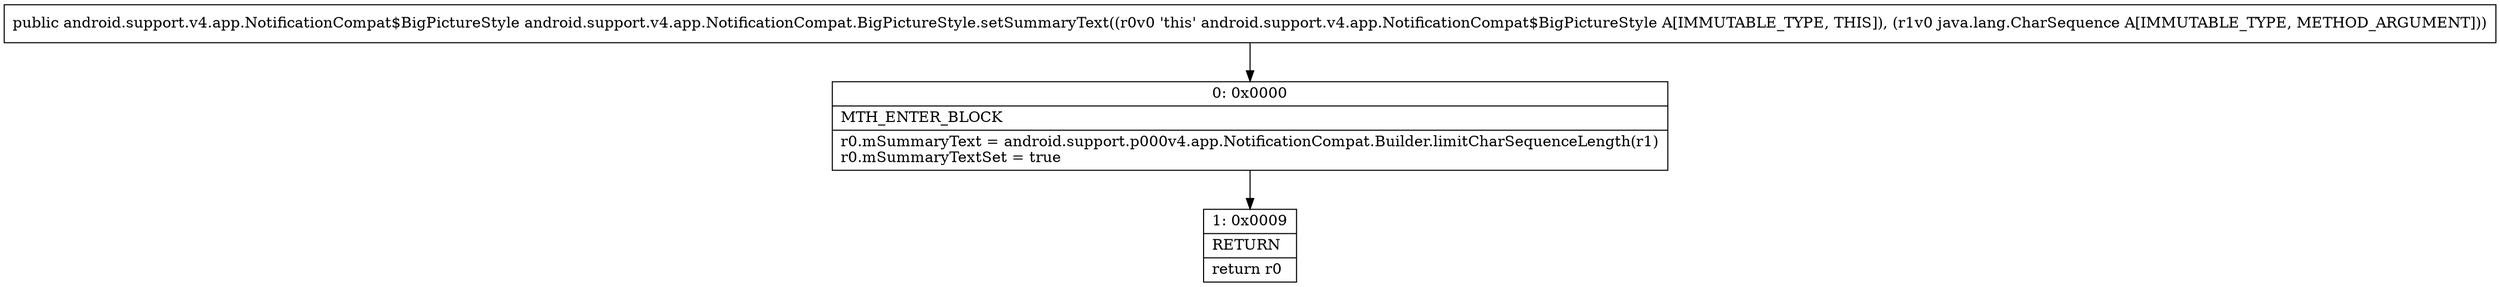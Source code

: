 digraph "CFG forandroid.support.v4.app.NotificationCompat.BigPictureStyle.setSummaryText(Ljava\/lang\/CharSequence;)Landroid\/support\/v4\/app\/NotificationCompat$BigPictureStyle;" {
Node_0 [shape=record,label="{0\:\ 0x0000|MTH_ENTER_BLOCK\l|r0.mSummaryText = android.support.p000v4.app.NotificationCompat.Builder.limitCharSequenceLength(r1)\lr0.mSummaryTextSet = true\l}"];
Node_1 [shape=record,label="{1\:\ 0x0009|RETURN\l|return r0\l}"];
MethodNode[shape=record,label="{public android.support.v4.app.NotificationCompat$BigPictureStyle android.support.v4.app.NotificationCompat.BigPictureStyle.setSummaryText((r0v0 'this' android.support.v4.app.NotificationCompat$BigPictureStyle A[IMMUTABLE_TYPE, THIS]), (r1v0 java.lang.CharSequence A[IMMUTABLE_TYPE, METHOD_ARGUMENT])) }"];
MethodNode -> Node_0;
Node_0 -> Node_1;
}

